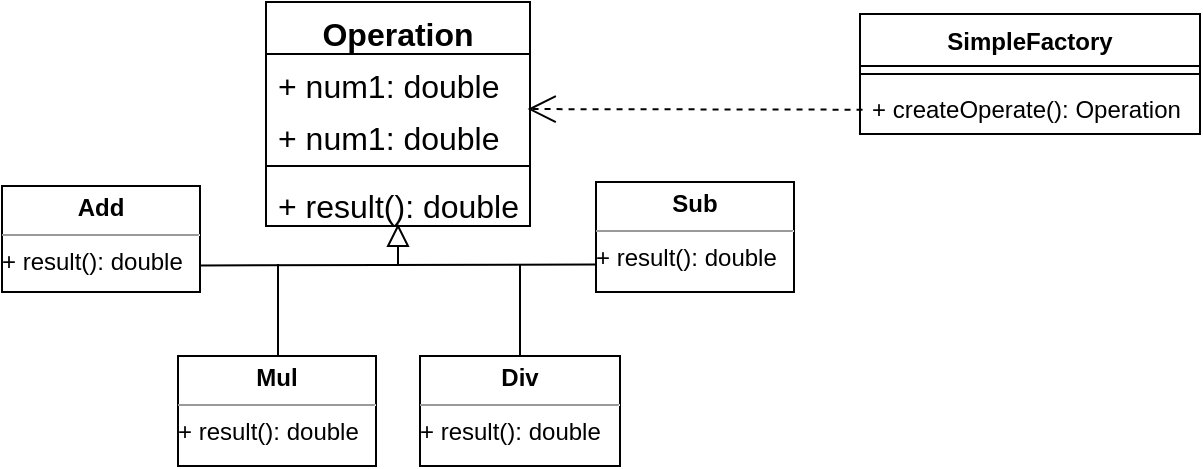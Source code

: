 <mxfile version="21.6.1" type="github">
  <diagram name="Page-1" id="6133507b-19e7-1e82-6fc7-422aa6c4b21f">
    <mxGraphModel dx="1659" dy="918" grid="1" gridSize="10" guides="1" tooltips="1" connect="1" arrows="1" fold="1" page="1" pageScale="1" pageWidth="1100" pageHeight="850" background="none" math="0" shadow="0">
      <root>
        <mxCell id="0" />
        <mxCell id="1" parent="0" />
        <mxCell id="MJkgy0iSr_y3zin01zqr-3" value="Operation" style="swimlane;fontStyle=1;align=center;verticalAlign=top;childLayout=stackLayout;horizontal=1;startSize=26;horizontalStack=0;resizeParent=1;resizeParentMax=0;resizeLast=0;collapsible=1;marginBottom=0;whiteSpace=wrap;html=1;fontSize=16;" vertex="1" parent="1">
          <mxGeometry x="253" y="53" width="132" height="112" as="geometry" />
        </mxCell>
        <mxCell id="MJkgy0iSr_y3zin01zqr-4" value="+ num1: double" style="text;strokeColor=none;fillColor=none;align=left;verticalAlign=top;spacingLeft=4;spacingRight=4;overflow=hidden;rotatable=0;points=[[0,0.5],[1,0.5]];portConstraint=eastwest;whiteSpace=wrap;html=1;fontSize=16;" vertex="1" parent="MJkgy0iSr_y3zin01zqr-3">
          <mxGeometry y="26" width="132" height="26" as="geometry" />
        </mxCell>
        <mxCell id="MJkgy0iSr_y3zin01zqr-8" value="+ num1: double" style="text;strokeColor=none;fillColor=none;align=left;verticalAlign=top;spacingLeft=4;spacingRight=4;overflow=hidden;rotatable=0;points=[[0,0.5],[1,0.5]];portConstraint=eastwest;whiteSpace=wrap;html=1;fontSize=16;" vertex="1" parent="MJkgy0iSr_y3zin01zqr-3">
          <mxGeometry y="52" width="132" height="26" as="geometry" />
        </mxCell>
        <mxCell id="MJkgy0iSr_y3zin01zqr-5" value="" style="line;strokeWidth=1;fillColor=none;align=left;verticalAlign=middle;spacingTop=-1;spacingLeft=3;spacingRight=3;rotatable=0;labelPosition=right;points=[];portConstraint=eastwest;strokeColor=inherit;fontSize=16;" vertex="1" parent="MJkgy0iSr_y3zin01zqr-3">
          <mxGeometry y="78" width="132" height="8" as="geometry" />
        </mxCell>
        <mxCell id="MJkgy0iSr_y3zin01zqr-6" value="+ result(): double" style="text;strokeColor=none;fillColor=none;align=left;verticalAlign=top;spacingLeft=4;spacingRight=4;overflow=hidden;rotatable=0;points=[[0,0.5],[1,0.5]];portConstraint=eastwest;whiteSpace=wrap;html=1;fontSize=16;" vertex="1" parent="MJkgy0iSr_y3zin01zqr-3">
          <mxGeometry y="86" width="132" height="26" as="geometry" />
        </mxCell>
        <mxCell id="MJkgy0iSr_y3zin01zqr-9" value="&lt;p style=&quot;margin:0px;margin-top:4px;text-align:center;&quot;&gt;&lt;b&gt;Add&lt;/b&gt;&lt;/p&gt;&lt;hr size=&quot;1&quot;&gt;&lt;div style=&quot;height:2px;&quot;&gt;+ result(): double&lt;/div&gt;" style="verticalAlign=top;align=left;overflow=fill;fontSize=12;fontFamily=Helvetica;html=1;whiteSpace=wrap;" vertex="1" parent="1">
          <mxGeometry x="121" y="145" width="99" height="53" as="geometry" />
        </mxCell>
        <mxCell id="MJkgy0iSr_y3zin01zqr-10" value="&lt;p style=&quot;margin:0px;margin-top:4px;text-align:center;&quot;&gt;&lt;b&gt;Mul&lt;/b&gt;&lt;/p&gt;&lt;hr size=&quot;1&quot;&gt;&lt;div style=&quot;height:2px;&quot;&gt;+ result(): double&lt;/div&gt;" style="verticalAlign=top;align=left;overflow=fill;fontSize=12;fontFamily=Helvetica;html=1;whiteSpace=wrap;" vertex="1" parent="1">
          <mxGeometry x="209" y="230" width="99" height="55" as="geometry" />
        </mxCell>
        <mxCell id="MJkgy0iSr_y3zin01zqr-11" value="&lt;p style=&quot;margin:0px;margin-top:4px;text-align:center;&quot;&gt;&lt;b&gt;Sub&lt;/b&gt;&lt;/p&gt;&lt;hr size=&quot;1&quot;&gt;&lt;div style=&quot;height:2px;&quot;&gt;+ result(): double&lt;/div&gt;" style="verticalAlign=top;align=left;overflow=fill;fontSize=12;fontFamily=Helvetica;html=1;whiteSpace=wrap;" vertex="1" parent="1">
          <mxGeometry x="418" y="143" width="99" height="55" as="geometry" />
        </mxCell>
        <mxCell id="MJkgy0iSr_y3zin01zqr-12" value="&lt;p style=&quot;margin:0px;margin-top:4px;text-align:center;&quot;&gt;&lt;b&gt;Div&lt;/b&gt;&lt;/p&gt;&lt;hr size=&quot;1&quot;&gt;&lt;div style=&quot;height:2px;&quot;&gt;+ result(): double&lt;/div&gt;" style="verticalAlign=top;align=left;overflow=fill;fontSize=12;fontFamily=Helvetica;html=1;whiteSpace=wrap;" vertex="1" parent="1">
          <mxGeometry x="330" y="230" width="100" height="55" as="geometry" />
        </mxCell>
        <mxCell id="MJkgy0iSr_y3zin01zqr-18" value="" style="endArrow=none;html=1;rounded=0;fontSize=12;startSize=8;endSize=8;curved=1;exitX=1;exitY=0.75;exitDx=0;exitDy=0;entryX=0;entryY=0.75;entryDx=0;entryDy=0;" edge="1" parent="1" source="MJkgy0iSr_y3zin01zqr-9" target="MJkgy0iSr_y3zin01zqr-11">
          <mxGeometry width="50" height="50" relative="1" as="geometry">
            <mxPoint x="550" y="237" as="sourcePoint" />
            <mxPoint x="600" y="187" as="targetPoint" />
          </mxGeometry>
        </mxCell>
        <mxCell id="MJkgy0iSr_y3zin01zqr-22" value="" style="endArrow=none;html=1;rounded=0;fontSize=12;startSize=8;endSize=8;curved=1;labelBorderColor=none;" edge="1" parent="1">
          <mxGeometry width="50" height="50" relative="1" as="geometry">
            <mxPoint x="259" y="184" as="sourcePoint" />
            <mxPoint x="259" y="230" as="targetPoint" />
          </mxGeometry>
        </mxCell>
        <mxCell id="MJkgy0iSr_y3zin01zqr-24" value="" style="endArrow=none;html=1;rounded=0;fontSize=12;startSize=8;endSize=8;curved=1;labelBorderColor=none;" edge="1" parent="1">
          <mxGeometry width="50" height="50" relative="1" as="geometry">
            <mxPoint x="380" y="184" as="sourcePoint" />
            <mxPoint x="380" y="230" as="targetPoint" />
          </mxGeometry>
        </mxCell>
        <mxCell id="MJkgy0iSr_y3zin01zqr-25" value="" style="triangle;whiteSpace=wrap;html=1;direction=north;" vertex="1" parent="1">
          <mxGeometry x="314" y="165" width="10" height="10" as="geometry" />
        </mxCell>
        <mxCell id="MJkgy0iSr_y3zin01zqr-26" value="" style="endArrow=none;html=1;exitX=0;exitY=0.5;exitDx=0;exitDy=0;curved=1;" edge="1" parent="1" source="MJkgy0iSr_y3zin01zqr-25">
          <mxGeometry width="50" height="50" relative="1" as="geometry">
            <mxPoint x="319" y="179" as="sourcePoint" />
            <mxPoint x="319" y="184" as="targetPoint" />
          </mxGeometry>
        </mxCell>
        <mxCell id="MJkgy0iSr_y3zin01zqr-27" value="" style="endArrow=open;endSize=12;dashed=1;html=1;rounded=0;entryX=0.991;entryY=0.059;entryDx=0;entryDy=0;entryPerimeter=0;exitX=0.008;exitY=0.84;exitDx=0;exitDy=0;exitPerimeter=0;" edge="1" parent="1" target="MJkgy0iSr_y3zin01zqr-8">
          <mxGeometry width="160" relative="1" as="geometry">
            <mxPoint x="551.28" y="106.84" as="sourcePoint" />
            <mxPoint x="730" y="150" as="targetPoint" />
          </mxGeometry>
        </mxCell>
        <mxCell id="MJkgy0iSr_y3zin01zqr-28" value="SimpleFactory" style="swimlane;fontStyle=1;align=center;verticalAlign=top;childLayout=stackLayout;horizontal=1;startSize=26;horizontalStack=0;resizeParent=1;resizeParentMax=0;resizeLast=0;collapsible=1;marginBottom=0;whiteSpace=wrap;html=1;" vertex="1" parent="1">
          <mxGeometry x="550" y="59" width="170" height="60" as="geometry" />
        </mxCell>
        <mxCell id="MJkgy0iSr_y3zin01zqr-30" value="" style="line;strokeWidth=1;fillColor=none;align=left;verticalAlign=middle;spacingTop=-1;spacingLeft=3;spacingRight=3;rotatable=0;labelPosition=right;points=[];portConstraint=eastwest;strokeColor=inherit;" vertex="1" parent="MJkgy0iSr_y3zin01zqr-28">
          <mxGeometry y="26" width="170" height="8" as="geometry" />
        </mxCell>
        <mxCell id="MJkgy0iSr_y3zin01zqr-31" value="+ createOperate(): Operation" style="text;strokeColor=none;fillColor=none;align=left;verticalAlign=top;spacingLeft=4;spacingRight=4;overflow=hidden;rotatable=0;points=[[0,0.5],[1,0.5]];portConstraint=eastwest;whiteSpace=wrap;html=1;" vertex="1" parent="MJkgy0iSr_y3zin01zqr-28">
          <mxGeometry y="34" width="170" height="26" as="geometry" />
        </mxCell>
      </root>
    </mxGraphModel>
  </diagram>
</mxfile>
